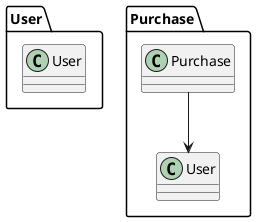 {
  "sha1": "5v3johjz34jt3uvxqz9gxs0jypwoy9s",
  "insertion": {
    "when": "2024-05-30T20:48:20.814Z",
    "user": "plantuml@gmail.com"
  }
}
@startuml


package User {
    class User {
    }
}

package Purchase {
    class Purchase {
    }

    Purchase --> User
}

@enduml
